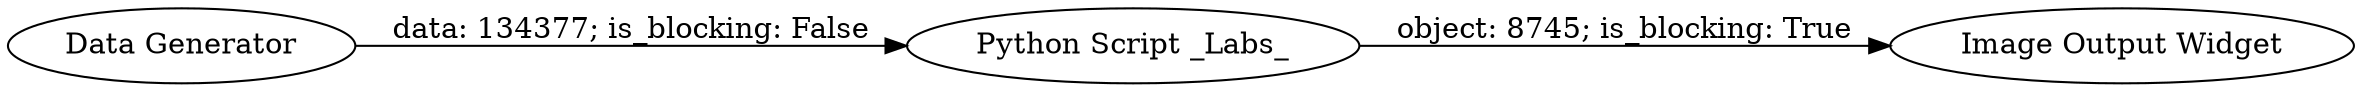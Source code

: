 digraph {
	"-8408256848814821274_11" [label="Image Output Widget"]
	"-8408256848814821274_6" [label="Data Generator"]
	"-8408256848814821274_5" [label="Python Script _Labs_"]
	"-8408256848814821274_5" -> "-8408256848814821274_11" [label="object: 8745; is_blocking: True"]
	"-8408256848814821274_6" -> "-8408256848814821274_5" [label="data: 134377; is_blocking: False"]
	rankdir=LR
}
